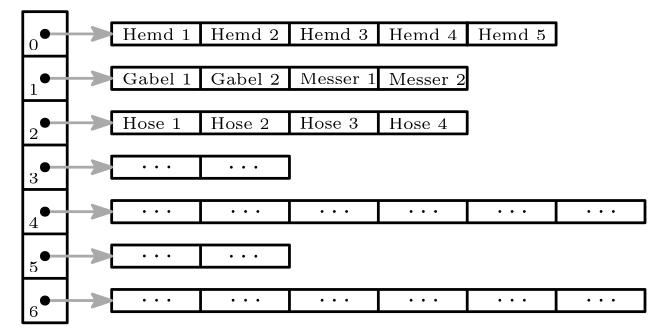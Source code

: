 <?xml version="1.0"?>
<!DOCTYPE ipe SYSTEM "ipe.dtd">
<ipe version="70218" creator="Ipe 7.2.24">
<info created="D:20210624001852" modified="D:20230901152033"/>
<ipestyle name="basic">
<symbol name="arrow/arc(spx)">
<path stroke="sym-stroke" fill="sym-stroke" pen="sym-pen">
0 0 m
-1 0.333 l
-1 -0.333 l
h
</path>
</symbol>
<symbol name="arrow/farc(spx)">
<path stroke="sym-stroke" fill="white" pen="sym-pen">
0 0 m
-1 0.333 l
-1 -0.333 l
h
</path>
</symbol>
<symbol name="arrow/ptarc(spx)">
<path stroke="sym-stroke" fill="sym-stroke" pen="sym-pen">
0 0 m
-1 0.333 l
-0.8 0 l
-1 -0.333 l
h
</path>
</symbol>
<symbol name="arrow/fptarc(spx)">
<path stroke="sym-stroke" fill="white" pen="sym-pen">
0 0 m
-1 0.333 l
-0.8 0 l
-1 -0.333 l
h
</path>
</symbol>
<symbol name="mark/circle(sx)" transformations="translations">
<path fill="sym-stroke">
0.6 0 0 0.6 0 0 e
0.4 0 0 0.4 0 0 e
</path>
</symbol>
<symbol name="mark/disk(sx)" transformations="translations">
<path fill="sym-stroke">
0.6 0 0 0.6 0 0 e
</path>
</symbol>
<symbol name="mark/fdisk(sfx)" transformations="translations">
<group>
<path fill="sym-fill">
0.5 0 0 0.5 0 0 e
</path>
<path fill="sym-stroke" fillrule="eofill">
0.6 0 0 0.6 0 0 e
0.4 0 0 0.4 0 0 e
</path>
</group>
</symbol>
<symbol name="mark/box(sx)" transformations="translations">
<path fill="sym-stroke" fillrule="eofill">
-0.6 -0.6 m
0.6 -0.6 l
0.6 0.6 l
-0.6 0.6 l
h
-0.4 -0.4 m
0.4 -0.4 l
0.4 0.4 l
-0.4 0.4 l
h
</path>
</symbol>
<symbol name="mark/square(sx)" transformations="translations">
<path fill="sym-stroke">
-0.6 -0.6 m
0.6 -0.6 l
0.6 0.6 l
-0.6 0.6 l
h
</path>
</symbol>
<symbol name="mark/fsquare(sfx)" transformations="translations">
<group>
<path fill="sym-fill">
-0.5 -0.5 m
0.5 -0.5 l
0.5 0.5 l
-0.5 0.5 l
h
</path>
<path fill="sym-stroke" fillrule="eofill">
-0.6 -0.6 m
0.6 -0.6 l
0.6 0.6 l
-0.6 0.6 l
h
-0.4 -0.4 m
0.4 -0.4 l
0.4 0.4 l
-0.4 0.4 l
h
</path>
</group>
</symbol>
<symbol name="mark/cross(sx)" transformations="translations">
<group>
<path fill="sym-stroke">
-0.43 -0.57 m
0.57 0.43 l
0.43 0.57 l
-0.57 -0.43 l
h
</path>
<path fill="sym-stroke">
-0.43 0.57 m
0.57 -0.43 l
0.43 -0.57 l
-0.57 0.43 l
h
</path>
</group>
</symbol>
<symbol name="arrow/fnormal(spx)">
<path stroke="sym-stroke" fill="white" pen="sym-pen">
0 0 m
-1 0.333 l
-1 -0.333 l
h
</path>
</symbol>
<symbol name="arrow/pointed(spx)">
<path stroke="sym-stroke" fill="sym-stroke" pen="sym-pen">
0 0 m
-1 0.333 l
-0.8 0 l
-1 -0.333 l
h
</path>
</symbol>
<symbol name="arrow/fpointed(spx)">
<path stroke="sym-stroke" fill="white" pen="sym-pen">
0 0 m
-1 0.333 l
-0.8 0 l
-1 -0.333 l
h
</path>
</symbol>
<symbol name="arrow/linear(spx)">
<path stroke="sym-stroke" pen="sym-pen">
-1 0.333 m
0 0 l
-1 -0.333 l
</path>
</symbol>
<symbol name="arrow/fdouble(spx)">
<path stroke="sym-stroke" fill="white" pen="sym-pen">
0 0 m
-1 0.333 l
-1 -0.333 l
h
-1 0 m
-2 0.333 l
-2 -0.333 l
h
</path>
</symbol>
<symbol name="arrow/double(spx)">
<path stroke="sym-stroke" fill="sym-stroke" pen="sym-pen">
0 0 m
-1 0.333 l
-1 -0.333 l
h
-1 0 m
-2 0.333 l
-2 -0.333 l
h
</path>
</symbol>
<anglesize name="22.5 deg" value="22.5"/>
<anglesize name="30 deg" value="30"/>
<anglesize name="45 deg" value="45"/>
<anglesize name="60 deg" value="60"/>
<anglesize name="90 deg" value="90"/>
<arrowsize name="large" value="10"/>
<arrowsize name="small" value="5"/>
<arrowsize name="tiny" value="3"/>
<color name="blue" value="0 0 1"/>
<color name="brown" value="0.647 0.165 0.165"/>
<color name="darkblue" value="0 0 0.545"/>
<color name="darkcyan" value="0 0.545 0.545"/>
<color name="darkgray" value="0.663"/>
<color name="darkgreen" value="0 0.392 0"/>
<color name="darkmagenta" value="0.545 0 0.545"/>
<color name="darkorange" value="1 0.549 0"/>
<color name="darkred" value="0.545 0 0"/>
<color name="gold" value="1 0.843 0"/>
<color name="gray" value="0.745"/>
<color name="green" value="0 1 0"/>
<color name="lightblue" value="0.678 0.847 0.902"/>
<color name="lightcyan" value="0.878 1 1"/>
<color name="lightgray" value="0.827"/>
<color name="lightgreen" value="0.565 0.933 0.565"/>
<color name="lightyellow" value="1 1 0.878"/>
<color name="navy" value="0 0 0.502"/>
<color name="orange" value="1 0.647 0"/>
<color name="pink" value="1 0.753 0.796"/>
<color name="purple" value="0.627 0.125 0.941"/>
<color name="red" value="1 0 0"/>
<color name="sbblue" value="0.298 0.447 0.79"/>
<color name="sbgreen" value="0.333 0.658 0.407"/>
<color name="sborange" value="0.866 0.517 0.321"/>
<color name="sbpurple" value="0.505 0.447 0.698"/>
<color name="sbred" value="0.768 0.305 0.321"/>
<color name="seagreen" value="0.18 0.545 0.341"/>
<color name="turquoise" value="0.251 0.878 0.816"/>
<color name="verydarkgray" value="0.4"/>
<color name="violet" value="0.933 0.51 0.933"/>
<color name="yellow" value="1 1 0"/>
<dashstyle name="dash dot dotted" value="[4 2 1 2 1 2] 0"/>
<dashstyle name="dash dotted" value="[4 2 1 2] 0"/>
<dashstyle name="dashed" value="[4] 0"/>
<dashstyle name="dotted" value="[1 3] 0"/>
<gridsize name="10 pts (~3.5 mm)" value="10"/>
<gridsize name="14 pts (~5 mm)" value="14"/>
<gridsize name="16 pts (~6 mm)" value="16"/>
<gridsize name="20 pts (~7 mm)" value="20"/>
<gridsize name="28 pts (~10 mm)" value="28"/>
<gridsize name="32 pts (~12 mm)" value="32"/>
<gridsize name="4 pts" value="4"/>
<gridsize name="56 pts (~20 mm)" value="56"/>
<gridsize name="8 pts (~3 mm)" value="8"/>
<opacity name="10%" value="0.1"/>
<opacity name="30%" value="0.3"/>
<opacity name="50%" value="0.5"/>
<opacity name="75%" value="0.75"/>
<pen name="fat" value="1.2"/>
<pen name="heavier" value="0.8"/>
<pen name="ultrafat" value="2"/>
<symbolsize name="large" value="5"/>
<symbolsize name="small" value="2"/>
<symbolsize name="tiny" value="1.1"/>
<textsize name="Huge" value="\Huge"/>
<textsize name="LARGE" value="\LARGE"/>
<textsize name="Large" value="\Large"/>
<textsize name="footnote" value="\footnotesize"/>
<textsize name="huge" value="\huge"/>
<textsize name="large" value="\large"/>
<textsize name="small" value="\small"/>
<textsize name="tiny" value="\tiny"/>
<textstyle name="center" begin="\begin{center}" end="\end{center}"/>
<textstyle name="item" begin="\begin{itemize}\item{}" end="\end{itemize}"/>
<textstyle name="itemize" begin="\begin{itemize}" end="\end{itemize}"/>
<tiling name="falling" angle="-60" step="4" width="1"/>
<tiling name="rising" angle="30" step="4" width="1"/>
</ipestyle>
<page>
<layer name="alpha"/>
<view layers="alpha" active="alpha"/>
<path layer="alpha" fill="white">
40 804 m
40 684 l
280 684 l
280 804 l
h
</path>
<path stroke="black" pen="1">
48 800 m
48 688 l
64 688 l
64 800 l
h
</path>
<path stroke="black" pen="1">
48 784 m
64 784 l
</path>
<path stroke="black" pen="1">
48 768 m
64 768 l
</path>
<path stroke="black" pen="1">
48 752 m
64 752 l
</path>
<path stroke="black" pen="1">
48 736 m
64 736 l
</path>
<path stroke="black" pen="1">
48 720 m
64 720 l
</path>
<path stroke="black" pen="1">
48 704 m
64 704 l
</path>
<text matrix="1 0 0 1 14.0826 -1.89595" transformations="translations" pos="36 788" stroke="black" type="label" width="3.653" height="3.852" depth="0" valign="baseline" size="6">0</text>
<text matrix="1 0 0 1 14.0826 -17.8959" transformations="translations" pos="36 788" stroke="black" type="label" width="3.653" height="3.852" depth="0" valign="baseline" size="6">1</text>
<text matrix="1 0 0 1 14.0826 -33.8959" transformations="translations" pos="36 788" stroke="black" type="label" width="3.653" height="3.852" depth="0" valign="baseline" size="6">2</text>
<text matrix="1 0 0 1 14.0826 -49.8959" transformations="translations" pos="36 788" stroke="black" type="label" width="3.653" height="3.852" depth="0" valign="baseline" size="6">3</text>
<text matrix="1 0 0 1 14.0826 -65.8959" transformations="translations" pos="36 788" stroke="black" type="label" width="3.653" height="3.852" depth="0" valign="baseline" size="6">4</text>
<text matrix="1 0 0 1 14.0826 -81.8959" transformations="translations" pos="36 788" stroke="black" type="label" width="3.653" height="3.852" depth="0" valign="baseline" size="6">5</text>
<text matrix="1 0 0 1 14.0826 -97.8959" transformations="translations" pos="36 788" stroke="black" type="label" width="3.653" height="3.852" depth="0" valign="baseline" size="6">6</text>
<text matrix="1 0 0 1 31.8536 -30.2593" transformations="translations" pos="52 820" stroke="black" type="label" width="24.785" height="4.151" depth="0" valign="baseline" size="6">Hemd 1</text>
<text matrix="1 0 0 1 63.521 -30.291" transformations="translations" pos="52 820" stroke="black" type="label" width="24.785" height="4.151" depth="0" valign="baseline" size="6">Hemd 2</text>
<text matrix="1 0 0 1 95.605 -30.1729" transformations="translations" pos="52 820" stroke="black" type="label" width="24.785" height="4.151" depth="0" valign="baseline" size="6">Hemd 3</text>
<text matrix="1 0 0 1 127.657 -30.3652" transformations="translations" pos="52 820" stroke="black" type="label" width="24.785" height="4.151" depth="0" valign="baseline" size="6">Hemd 4</text>
<path stroke="black" pen="1">
80 796 m
80 788 l
208 788 l
208 796 l
h
</path>
<path stroke="black" pen="1">
112 796 m
112 788 l
</path>
<path stroke="black" pen="1">
144 796 m
144 788 l
</path>
<path stroke="black" pen="1">
176 796 m
176 788 l
</path>
<text matrix="1 0 0 1 31.8536 -46.2593" transformations="translations" pos="52 820" stroke="black" type="label" width="25.028" height="4.151" depth="0" valign="baseline" size="6">Gabel 1</text>
<text matrix="1 0 0 1 63.521 -46.291" transformations="translations" pos="52 820" stroke="black" type="label" width="25.028" height="4.151" depth="0" valign="baseline" size="6">Gabel 2</text>
<text matrix="1 0 0 1 95.605 -46.1729" transformations="translations" pos="52 820" stroke="black" type="label" width="27.906" height="4.085" depth="0" valign="baseline" size="6">Messer 1</text>
<text matrix="1 0 0 1 127.657 -46.3652" transformations="translations" pos="52 820" stroke="black" type="label" width="27.906" height="4.085" depth="0" valign="baseline" size="6">Messer 2</text>
<path matrix="1 0 0 1 0 -16" stroke="black" pen="1">
80 796 m
80 788 l
208 788 l
208 796 l
h
</path>
<path matrix="1 0 0 1 0 -16" stroke="black" pen="1">
112 796 m
112 788 l
</path>
<path matrix="1 0 0 1 0 -16" stroke="black" pen="1">
144 796 m
144 788 l
</path>
<path matrix="1 0 0 1 0 -16" stroke="black" pen="1">
176 796 m
176 788 l
</path>
<text matrix="1 0 0 1 31.8536 -62.2593" transformations="translations" pos="52 820" stroke="black" type="label" width="21.336" height="4.085" depth="0" valign="baseline" size="6">Hose 1</text>
<text matrix="1 0 0 1 63.521 -62.291" transformations="translations" pos="52 820" stroke="black" type="label" width="21.336" height="4.085" depth="0" valign="baseline" size="6">Hose 2</text>
<text matrix="1 0 0 1 95.605 -62.1729" transformations="translations" pos="52 820" stroke="black" type="label" width="21.336" height="4.085" depth="0" valign="baseline" size="6">Hose 3</text>
<text matrix="1 0 0 1 127.657 -62.3652" transformations="translations" pos="52 820" stroke="black" type="label" width="21.336" height="4.085" depth="0" valign="baseline" size="6">Hose 4</text>
<path matrix="1 0 0 1 0 -32" stroke="black" pen="1">
80 796 m
80 788 l
208 788 l
208 796 l
h
</path>
<path matrix="1 0 0 1 0 -32" stroke="black" pen="1">
112 796 m
112 788 l
</path>
<path matrix="1 0 0 1 0 -32" stroke="black" pen="1">
144 796 m
144 788 l
</path>
<path matrix="1 0 0 1 0 -32" stroke="black" pen="1">
176 796 m
176 788 l
</path>
<path stroke="black" pen="1">
208 796 m
208 788 l
240 788 l
240 796 l
h
</path>
<text matrix="1 0 0 1 159.657 -30.3652" transformations="translations" pos="52 820" stroke="black" type="label" width="24.785" height="4.151" depth="0" valign="baseline" size="6">Hemd 5</text>
<path stroke="black" pen="1">
80 748 m
80 740 l
144 740 l
144 748 l
h
</path>
<path stroke="black" pen="1">
112 748 m
112 740 l
</path>
<text matrix="1 0 0 1 -1.62917 -2.27051" transformations="translations" pos="92 744" stroke="black" type="label" width="11.623" height="4.428" depth="0" valign="baseline" style="math">\cdots</text>
<text matrix="1 0 0 1 29.6681 -2.37945" transformations="translations" pos="92 744" stroke="black" type="label" width="11.623" height="4.428" depth="0" valign="baseline" style="math">\cdots </text>
<path stroke="black" pen="1">
80 732 m
80 724 l
272 724 l
272 732 l
h
</path>
<path stroke="black" pen="1">
112 732 m
112 724 l
</path>
<path stroke="black" pen="1">
144 732 m
144 724 l
</path>
<path stroke="black" pen="1">
176 732 m
176 724 l
</path>
<path stroke="black" pen="1">
208 732 m
208 724 l
</path>
<path stroke="black" pen="1">
240 732 m
240 724 l
</path>
<text matrix="1 0 0 1 -1.62917 -18.2705" transformations="translations" pos="92 744" stroke="black" type="label" width="11.623" height="4.428" depth="0" valign="baseline" style="math">\cdots</text>
<text matrix="1 0 0 1 30.3708 -18.2705" transformations="translations" pos="92 744" stroke="black" type="label" width="11.623" height="4.428" depth="0" valign="baseline" style="math">\cdots</text>
<text matrix="1 0 0 1 62.3708 -18.2705" transformations="translations" pos="92 744" stroke="black" type="label" width="11.623" height="4.428" depth="0" valign="baseline" style="math">\cdots</text>
<text matrix="1 0 0 1 94.3708 -18.2705" transformations="translations" pos="92 744" stroke="black" type="label" width="11.623" height="4.428" depth="0" valign="baseline" style="math">\cdots</text>
<text matrix="1 0 0 1 126.371 -18.2705" transformations="translations" pos="92 744" stroke="black" type="label" width="11.623" height="4.428" depth="0" valign="baseline" style="math">\cdots</text>
<text matrix="1 0 0 1 158.371 -18.2705" transformations="translations" pos="92 744" stroke="black" type="label" width="11.623" height="4.428" depth="0" valign="baseline" style="math">\cdots</text>
<path matrix="1 0 0 1 0 -32" stroke="black" pen="1">
80 748 m
80 740 l
144 740 l
144 748 l
h
</path>
<path matrix="1 0 0 1 0 -32" stroke="black" pen="1">
112 748 m
112 740 l
</path>
<text matrix="1 0 0 1 -1.62917 -34.2705" transformations="translations" pos="92 744" stroke="black" type="label" width="11.623" height="4.428" depth="0" valign="baseline" style="math">\cdots</text>
<text matrix="1 0 0 1 29.6681 -34.3794" transformations="translations" pos="92 744" stroke="black" type="label" width="11.623" height="4.428" depth="0" valign="baseline" style="math">\cdots </text>
<path matrix="1 0 0 1 0 -32" stroke="black" pen="1">
80 732 m
80 724 l
272 724 l
272 732 l
h
</path>
<path matrix="1 0 0 1 0 -32" stroke="black" pen="1">
112 732 m
112 724 l
</path>
<path matrix="1 0 0 1 0 -32" stroke="black" pen="1">
144 732 m
144 724 l
</path>
<path matrix="1 0 0 1 0 -32" stroke="black" pen="1">
176 732 m
176 724 l
</path>
<path matrix="1 0 0 1 0 -32" stroke="black" pen="1">
208 732 m
208 724 l
</path>
<path matrix="1 0 0 1 0 -32" stroke="black" pen="1">
240 732 m
240 724 l
</path>
<text matrix="1 0 0 1 -1.62917 -50.2705" transformations="translations" pos="92 744" stroke="black" type="label" width="11.623" height="4.428" depth="0" valign="baseline" style="math">\cdots</text>
<text matrix="1 0 0 1 30.3708 -50.2705" transformations="translations" pos="92 744" stroke="black" type="label" width="11.623" height="4.428" depth="0" valign="baseline" style="math">\cdots</text>
<text matrix="1 0 0 1 62.3708 -50.2705" transformations="translations" pos="92 744" stroke="black" type="label" width="11.623" height="4.428" depth="0" valign="baseline" style="math">\cdots</text>
<text matrix="1 0 0 1 94.3708 -50.2705" transformations="translations" pos="92 744" stroke="black" type="label" width="11.623" height="4.428" depth="0" valign="baseline" style="math">\cdots</text>
<text matrix="1 0 0 1 126.371 -50.2705" transformations="translations" pos="92 744" stroke="black" type="label" width="11.623" height="4.428" depth="0" valign="baseline" style="math">\cdots</text>
<text matrix="1 0 0 1 158.371 -50.2705" transformations="translations" pos="92 744" stroke="black" type="label" width="11.623" height="4.428" depth="0" valign="baseline" style="math">\cdots</text>
<path stroke="darkgray" fill="lightgray" pen="1" arrow="ptarc/normal">
56 792 m
80 792 l
</path>
<path stroke="darkgray" fill="lightgray" pen="1" arrow="ptarc/normal">
56 776 m
80 776 l
</path>
<path stroke="darkgray" fill="lightgray" pen="1" arrow="ptarc/normal">
56 744 m
80 744 l
</path>
<path stroke="darkgray" fill="lightgray" pen="1" arrow="ptarc/normal">
56 728 m
80 728 l
</path>
<path stroke="darkgray" fill="lightgray" pen="1" arrow="ptarc/normal">
56 712 m
80 712 l
</path>
<path stroke="darkgray" fill="lightgray" pen="1" arrow="ptarc/normal">
56 696 m
80 696 l
</path>
<use name="mark/disk(sx)" pos="56 792" size="normal" stroke="black"/>
<use name="mark/disk(sx)" pos="56 776" size="normal" stroke="black"/>
<use name="mark/disk(sx)" pos="56 744" size="normal" stroke="black"/>
<use name="mark/disk(sx)" pos="56 728" size="normal" stroke="black"/>
<use name="mark/disk(sx)" pos="56 712" size="normal" stroke="black"/>
<use name="mark/disk(sx)" pos="56 696" size="normal" stroke="black"/>
<path matrix="1 0 0 1 0 -16" stroke="darkgray" fill="lightgray" pen="1" arrow="ptarc/normal">
56 776 m
80 776 l
</path>
<use name="mark/disk(sx)" pos="56 760" size="normal" stroke="black"/>
</page>
</ipe>
